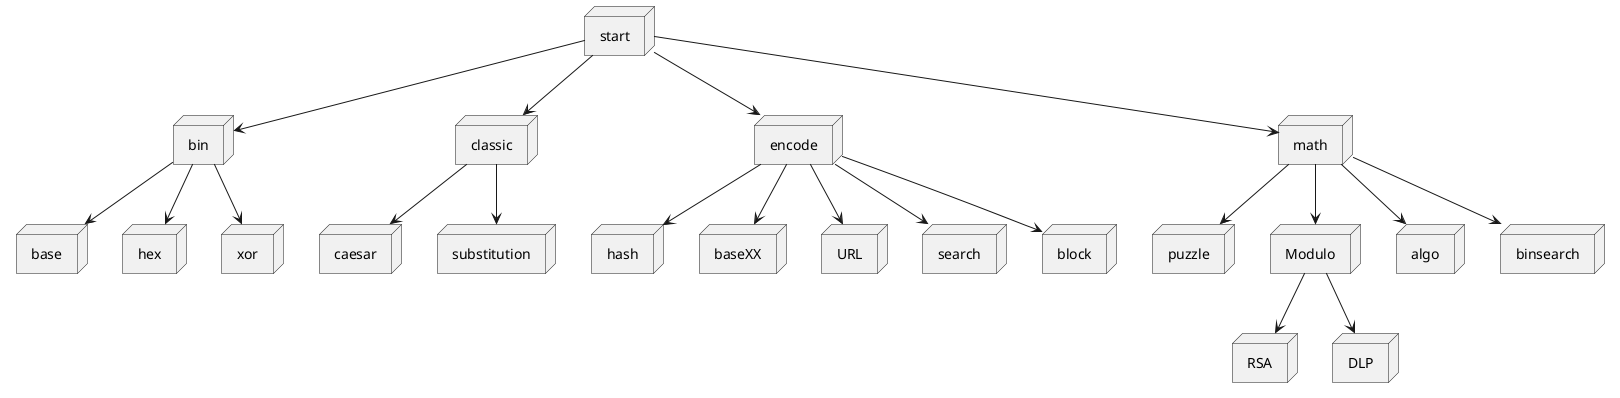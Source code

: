 @startuml

node start
node bin
node base
node hex
node xor
node classic
node caesar
node substitution
node encode
node hash
node baseXX
node URL
node puzzle
node search
node math
node Modulo
node RSA
node DLP
node block
node algo
node binsearch

start --> bin
start --> math
math --> Modulo
Modulo --> RSA
Modulo --> DLP
bin --> base
bin --> hex
bin --> xor
start --> classic
classic --> caesar
classic --> substitution
start --> encode
encode --> baseXX
encode --> URL
encode --> hash
math --> algo
math --> puzzle
encode --> search 
math --> binsearch
encode --> block

@enduml